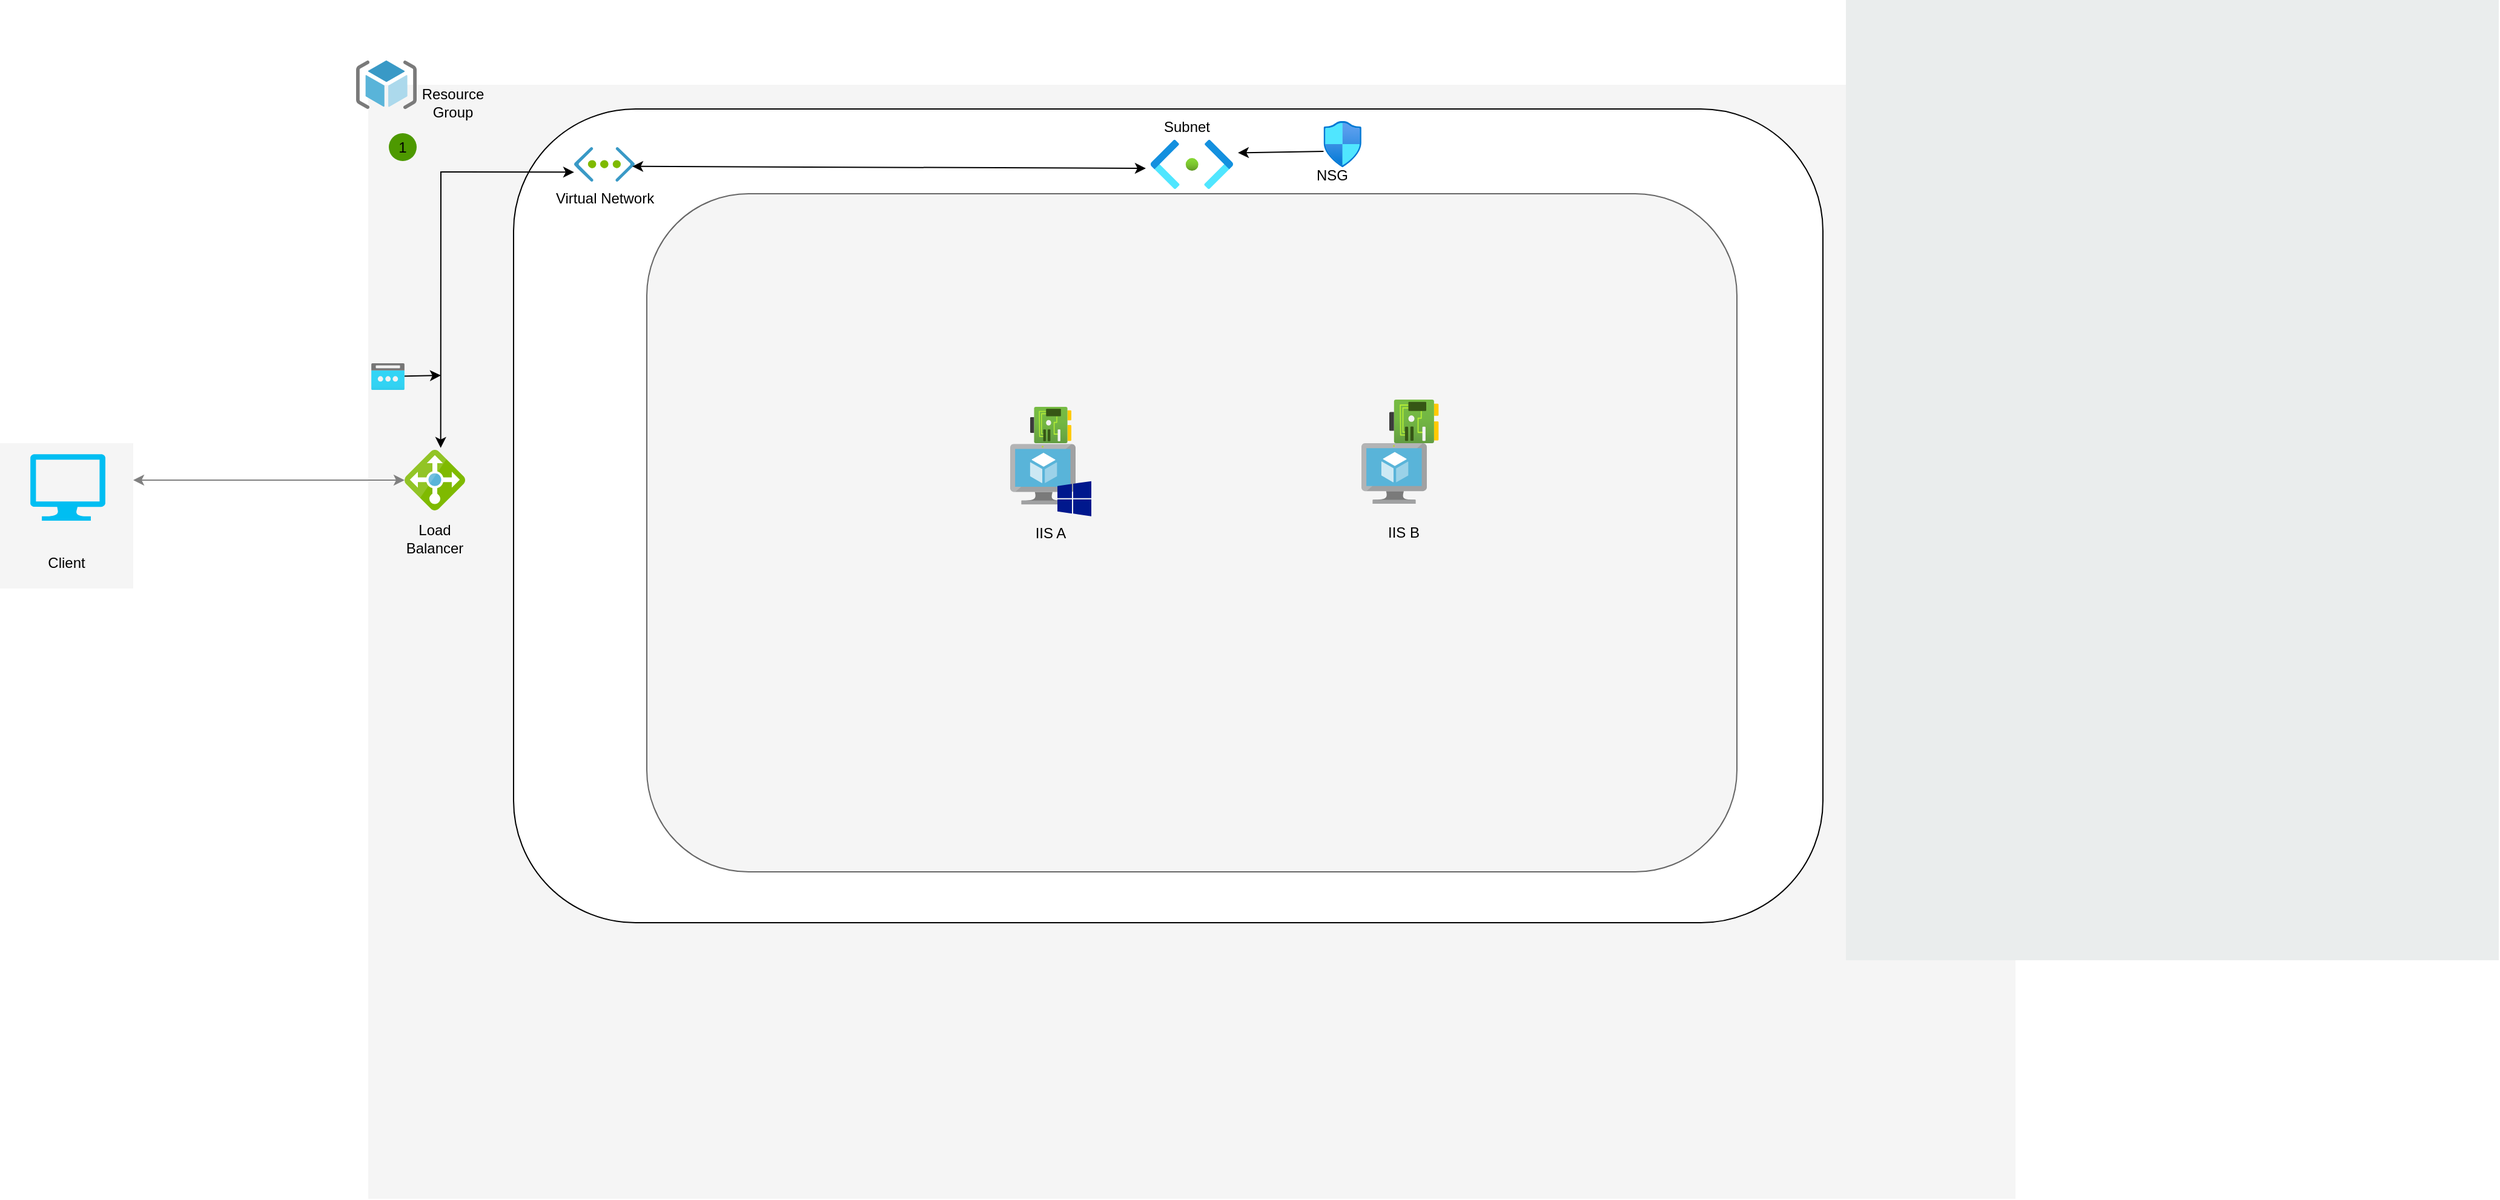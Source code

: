<mxfile version="24.0.4" type="device">
  <diagram id="WI9T0HZ2pTsCkuznbFz-" name="Page-1">
    <mxGraphModel dx="1036" dy="606" grid="1" gridSize="10" guides="1" tooltips="1" connect="1" arrows="1" fold="1" page="1" pageScale="1" pageWidth="827" pageHeight="1169" math="0" shadow="0">
      <root>
        <mxCell id="0" />
        <mxCell id="1" parent="0" />
        <mxCell id="yIlqXNv4PA9Dnh1hxRCn-52" value="" style="rounded=0;whiteSpace=wrap;html=1;fillColor=#f5f5f5;strokeColor=none;fontColor=#333333;" parent="1" vertex="1">
          <mxGeometry x="330" y="210" width="1360" height="920" as="geometry" />
        </mxCell>
        <mxCell id="P5vaeK-3VWBkFzkhGRst-5" value="" style="rounded=1;whiteSpace=wrap;html=1;" vertex="1" parent="1">
          <mxGeometry x="450" y="230" width="1081" height="672" as="geometry" />
        </mxCell>
        <mxCell id="yIlqXNv4PA9Dnh1hxRCn-53" style="edgeStyle=elbowEdgeStyle;rounded=0;orthogonalLoop=1;jettySize=auto;elbow=vertical;html=1;startArrow=classic;startFill=1;strokeColor=#808080;" parent="1" source="yIlqXNv4PA9Dnh1hxRCn-51" target="P5vaeK-3VWBkFzkhGRst-18" edge="1">
          <mxGeometry relative="1" as="geometry">
            <mxPoint x="337.3" y="469.056" as="targetPoint" />
          </mxGeometry>
        </mxCell>
        <mxCell id="yIlqXNv4PA9Dnh1hxRCn-51" value="" style="rounded=0;whiteSpace=wrap;html=1;fillColor=#f5f5f5;strokeColor=none;fontColor=#333333;" parent="1" vertex="1">
          <mxGeometry x="26" y="506" width="110" height="120" as="geometry" />
        </mxCell>
        <mxCell id="yIlqXNv4PA9Dnh1hxRCn-24" value="Virtual Network" style="aspect=fixed;html=1;perimeter=none;align=center;shadow=0;dashed=0;image;fontSize=12;image=img/lib/mscae/Virtual_Network.svg;labelBackgroundColor=none;" parent="1" vertex="1">
          <mxGeometry x="500" y="261.5" width="50" height="28.5" as="geometry" />
        </mxCell>
        <mxCell id="yIlqXNv4PA9Dnh1hxRCn-65" value="1" style="ellipse;whiteSpace=wrap;html=1;aspect=fixed;fillColor=#4D9900;strokeColor=none;labelBackgroundColor=none;" parent="1" vertex="1">
          <mxGeometry x="347" y="250" width="23" height="23" as="geometry" />
        </mxCell>
        <mxCell id="yIlqXNv4PA9Dnh1hxRCn-74" value="" style="rounded=0;whiteSpace=wrap;html=1;fillColor=#EAEDED;fontSize=22;fontColor=#FFFFFF;strokeColor=none;labelBackgroundColor=none;" parent="1" vertex="1">
          <mxGeometry x="1550" y="140" width="539" height="793" as="geometry" />
        </mxCell>
        <mxCell id="P5vaeK-3VWBkFzkhGRst-1" value="" style="verticalLabelPosition=bottom;html=1;verticalAlign=top;align=center;strokeColor=none;fillColor=#00BEF2;shape=mxgraph.azure.computer;pointerEvents=1;" vertex="1" parent="1">
          <mxGeometry x="51" y="515" width="62" height="55" as="geometry" />
        </mxCell>
        <mxCell id="P5vaeK-3VWBkFzkhGRst-2" value="Client" style="text;html=1;align=center;verticalAlign=middle;whiteSpace=wrap;rounded=0;" vertex="1" parent="1">
          <mxGeometry x="51" y="590" width="60" height="30" as="geometry" />
        </mxCell>
        <mxCell id="P5vaeK-3VWBkFzkhGRst-18" value="" style="image;sketch=0;aspect=fixed;html=1;points=[];align=center;fontSize=12;image=img/lib/mscae/Load_Balancer_feature.svg;" vertex="1" parent="1">
          <mxGeometry x="360" y="511.5" width="50" height="50" as="geometry" />
        </mxCell>
        <mxCell id="P5vaeK-3VWBkFzkhGRst-19" value="Load Balancer" style="text;html=1;align=center;verticalAlign=middle;whiteSpace=wrap;rounded=0;" vertex="1" parent="1">
          <mxGeometry x="355" y="570" width="60" height="30" as="geometry" />
        </mxCell>
        <mxCell id="P5vaeK-3VWBkFzkhGRst-25" value="" style="image;sketch=0;aspect=fixed;html=1;points=[];align=center;fontSize=12;image=img/lib/mscae/ResourceGroup.svg;" vertex="1" parent="1">
          <mxGeometry x="320" y="190" width="50" height="40" as="geometry" />
        </mxCell>
        <mxCell id="P5vaeK-3VWBkFzkhGRst-26" value="Resource Group" style="text;html=1;align=center;verticalAlign=middle;whiteSpace=wrap;rounded=0;" vertex="1" parent="1">
          <mxGeometry x="370" y="210" width="60" height="30" as="geometry" />
        </mxCell>
        <mxCell id="P5vaeK-3VWBkFzkhGRst-28" value="" style="endArrow=classic;startArrow=classic;html=1;rounded=0;entryX=0;entryY=0.726;entryDx=0;entryDy=0;entryPerimeter=0;exitX=0.044;exitY=0.326;exitDx=0;exitDy=0;exitPerimeter=0;" edge="1" parent="1" source="yIlqXNv4PA9Dnh1hxRCn-52" target="yIlqXNv4PA9Dnh1hxRCn-24">
          <mxGeometry width="50" height="50" relative="1" as="geometry">
            <mxPoint x="390" y="420" as="sourcePoint" />
            <mxPoint x="440" y="370" as="targetPoint" />
            <Array as="points">
              <mxPoint x="390" y="282" />
            </Array>
          </mxGeometry>
        </mxCell>
        <mxCell id="P5vaeK-3VWBkFzkhGRst-31" value="" style="rounded=1;whiteSpace=wrap;html=1;fillColor=#f5f5f5;fontColor=#333333;strokeColor=#666666;" vertex="1" parent="1">
          <mxGeometry x="560" y="300" width="900" height="560" as="geometry" />
        </mxCell>
        <mxCell id="P5vaeK-3VWBkFzkhGRst-33" value="" style="image;aspect=fixed;html=1;points=[];align=center;fontSize=12;image=img/lib/azure2/networking/Subnet.svg;" vertex="1" parent="1">
          <mxGeometry x="976" y="255.39" width="68" height="40.72" as="geometry" />
        </mxCell>
        <mxCell id="P5vaeK-3VWBkFzkhGRst-34" value="" style="endArrow=classic;startArrow=classic;html=1;rounded=0;entryX=-0.059;entryY=0.58;entryDx=0;entryDy=0;entryPerimeter=0;exitX=0.96;exitY=0.558;exitDx=0;exitDy=0;exitPerimeter=0;" edge="1" parent="1" source="yIlqXNv4PA9Dnh1hxRCn-24" target="P5vaeK-3VWBkFzkhGRst-33">
          <mxGeometry width="50" height="50" relative="1" as="geometry">
            <mxPoint x="790" y="506" as="sourcePoint" />
            <mxPoint x="840" y="456" as="targetPoint" />
          </mxGeometry>
        </mxCell>
        <mxCell id="P5vaeK-3VWBkFzkhGRst-35" value="Subnet" style="text;html=1;align=center;verticalAlign=middle;whiteSpace=wrap;rounded=0;" vertex="1" parent="1">
          <mxGeometry x="976" y="230" width="60" height="30" as="geometry" />
        </mxCell>
        <mxCell id="yIlqXNv4PA9Dnh1hxRCn-57" value="IIS A" style="group;labelPosition=center;verticalLabelPosition=bottom;align=center;verticalAlign=top;" parent="1" vertex="1" connectable="0">
          <mxGeometry x="860" y="506.63" width="67" height="59.75" as="geometry" />
        </mxCell>
        <mxCell id="yIlqXNv4PA9Dnh1hxRCn-34" value="" style="aspect=fixed;html=1;perimeter=none;align=center;shadow=0;dashed=0;image;fontSize=12;image=img/lib/mscae/Virtual_Machine.svg;" parent="yIlqXNv4PA9Dnh1hxRCn-57" vertex="1">
          <mxGeometry width="54" height="50" as="geometry" />
        </mxCell>
        <mxCell id="yIlqXNv4PA9Dnh1hxRCn-29" value="" style="shadow=0;dashed=0;strokeColor=none;html=1;labelPosition=center;verticalLabelPosition=bottom;verticalAlign=top;align=center;shape=mxgraph.mscae.other.windows;fillColor=#00188D;aspect=fixed;" parent="yIlqXNv4PA9Dnh1hxRCn-57" vertex="1">
          <mxGeometry x="39" y="30.75" width="28" height="29" as="geometry" />
        </mxCell>
        <mxCell id="yIlqXNv4PA9Dnh1hxRCn-58" value="IIS B" style="group;labelPosition=center;verticalLabelPosition=bottom;align=center;verticalAlign=top;" parent="1" vertex="1" connectable="0">
          <mxGeometry x="1150" y="506" width="70" height="59.75" as="geometry" />
        </mxCell>
        <mxCell id="yIlqXNv4PA9Dnh1hxRCn-35" value="" style="aspect=fixed;html=1;perimeter=none;align=center;shadow=0;dashed=0;image;fontSize=12;image=img/lib/mscae/Virtual_Machine.svg;" parent="yIlqXNv4PA9Dnh1hxRCn-58" vertex="1">
          <mxGeometry width="54" height="50" as="geometry" />
        </mxCell>
        <mxCell id="P5vaeK-3VWBkFzkhGRst-38" value="" style="image;aspect=fixed;html=1;points=[];align=center;fontSize=12;image=img/lib/azure2/networking/Network_Security_Groups.svg;" vertex="1" parent="1">
          <mxGeometry x="1118.71" y="240" width="31.29" height="38" as="geometry" />
        </mxCell>
        <mxCell id="P5vaeK-3VWBkFzkhGRst-39" value="NSG" style="text;html=1;align=center;verticalAlign=middle;whiteSpace=wrap;rounded=0;" vertex="1" parent="1">
          <mxGeometry x="1095.64" y="270" width="60" height="30" as="geometry" />
        </mxCell>
        <mxCell id="P5vaeK-3VWBkFzkhGRst-40" value="" style="endArrow=classic;html=1;rounded=0;exitX=0;exitY=0.658;exitDx=0;exitDy=0;exitPerimeter=0;entryX=1.059;entryY=0.265;entryDx=0;entryDy=0;entryPerimeter=0;" edge="1" parent="1" source="P5vaeK-3VWBkFzkhGRst-38" target="P5vaeK-3VWBkFzkhGRst-33">
          <mxGeometry width="50" height="50" relative="1" as="geometry">
            <mxPoint x="790" y="500" as="sourcePoint" />
            <mxPoint x="840" y="450" as="targetPoint" />
          </mxGeometry>
        </mxCell>
        <mxCell id="P5vaeK-3VWBkFzkhGRst-41" value="" style="image;aspect=fixed;html=1;points=[];align=center;fontSize=12;image=img/lib/azure2/networking/Public_IP_Addresses.svg;" vertex="1" parent="1">
          <mxGeometry x="332.5" y="440" width="27.5" height="22" as="geometry" />
        </mxCell>
        <mxCell id="P5vaeK-3VWBkFzkhGRst-42" value="" style="endArrow=classic;html=1;rounded=0;" edge="1" parent="1" source="P5vaeK-3VWBkFzkhGRst-41">
          <mxGeometry width="50" height="50" relative="1" as="geometry">
            <mxPoint x="790" y="500" as="sourcePoint" />
            <mxPoint x="390" y="450" as="targetPoint" />
          </mxGeometry>
        </mxCell>
        <mxCell id="P5vaeK-3VWBkFzkhGRst-43" value="" style="image;aspect=fixed;html=1;points=[];align=center;fontSize=12;image=img/lib/azure2/networking/Network_Interfaces.svg;" vertex="1" parent="1">
          <mxGeometry x="876.5" y="476" width="34" height="30" as="geometry" />
        </mxCell>
        <mxCell id="P5vaeK-3VWBkFzkhGRst-44" value="" style="image;aspect=fixed;html=1;points=[];align=center;fontSize=12;image=img/lib/azure2/networking/Network_Interfaces.svg;" vertex="1" parent="1">
          <mxGeometry x="1173" y="470" width="40.8" height="36" as="geometry" />
        </mxCell>
      </root>
    </mxGraphModel>
  </diagram>
</mxfile>

